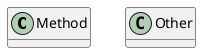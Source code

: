 {
  "sha1": "lkij5g7s4th03x4wcuhrjgkc2fqvm6w",
  "insertion": {
    "when": "2024-06-03T18:59:34.236Z",
    "url": "http://forum.plantuml.net/8159/class-method-cannot-be-hidden",
    "user": "plantuml@gmail.com"
  }
}
@startuml
class Method {
    foo()
}

class Other {
    foo()
}

hide method
@enduml
